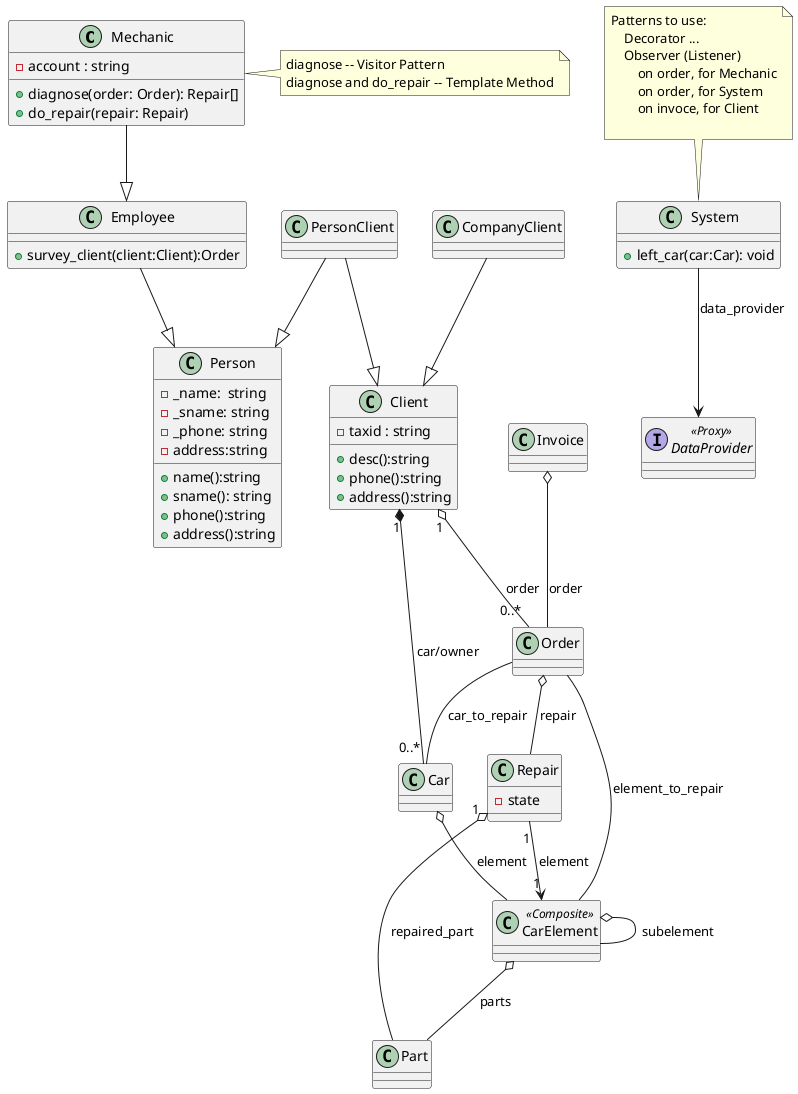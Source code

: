 @startuml
    Mechanic --|>Employee
    Employee --|>Person  
    PersonClient --|> Person
    PersonClient --|> Client
    CompanyClient --|> Client
    Client "1" o-- "0..*" Order :order
    'two direction assotiation
    Client "1" *-- "0..*" Car: car/owner

    Car o-- CarElement: element
    CarElement o-- Part : parts
    CarElement o-- CarElement: subelement
    Repair "1" --> "1" CarElement : element
    Repair "1" o-- Part : repaired_part
    Order -- CarElement : element_to_repair
    Order -- Car : car_to_repair
    Order o-- Repair : repair
    Invoice o-- Order: order
    System --> DataProvider : data_provider

    note top of System
        Patterns to use:
            Decorator ...
            Observer (Listener) 
                on order, for Mechanic
                on order, for System
                on invoce, for Client
            
    end note

    class Person{
        -_name:  string 
        -_sname: string
        -_phone: string
        -address:string

        +name():string
        +sname(): string
        +phone():string
        +address():string
    }

    class Employee{
        +survey_client(client:Client):Order
    }

    class Mechanic{
        -account : string
        +diagnose(order: Order): Repair[] 
        +do_repair(repair: Repair)
    }
    note right of Mechanic
        diagnose -- Visitor Pattern
        diagnose and do_repair -- Template Method
    end note
    class Client{
        -taxid : string
        +desc():string
        +phone():string
        +address():string

    }

    class PersonClient{

    }

    class CompanyClient{

    }

    class Car{}

    class CarElement <<Composite>>{

    }
    
    'Sate of part: broken, new, old 
    class Part{}
    class Order{}
    class Repair{
        - state
    }

    class Invoice{}

    class System {
        +left_car(car:Car): void
    }

    'interface have only pure virtual methods
    interface DataProvider  <<Proxy>>{

    }
    

    'hide members
@enduml